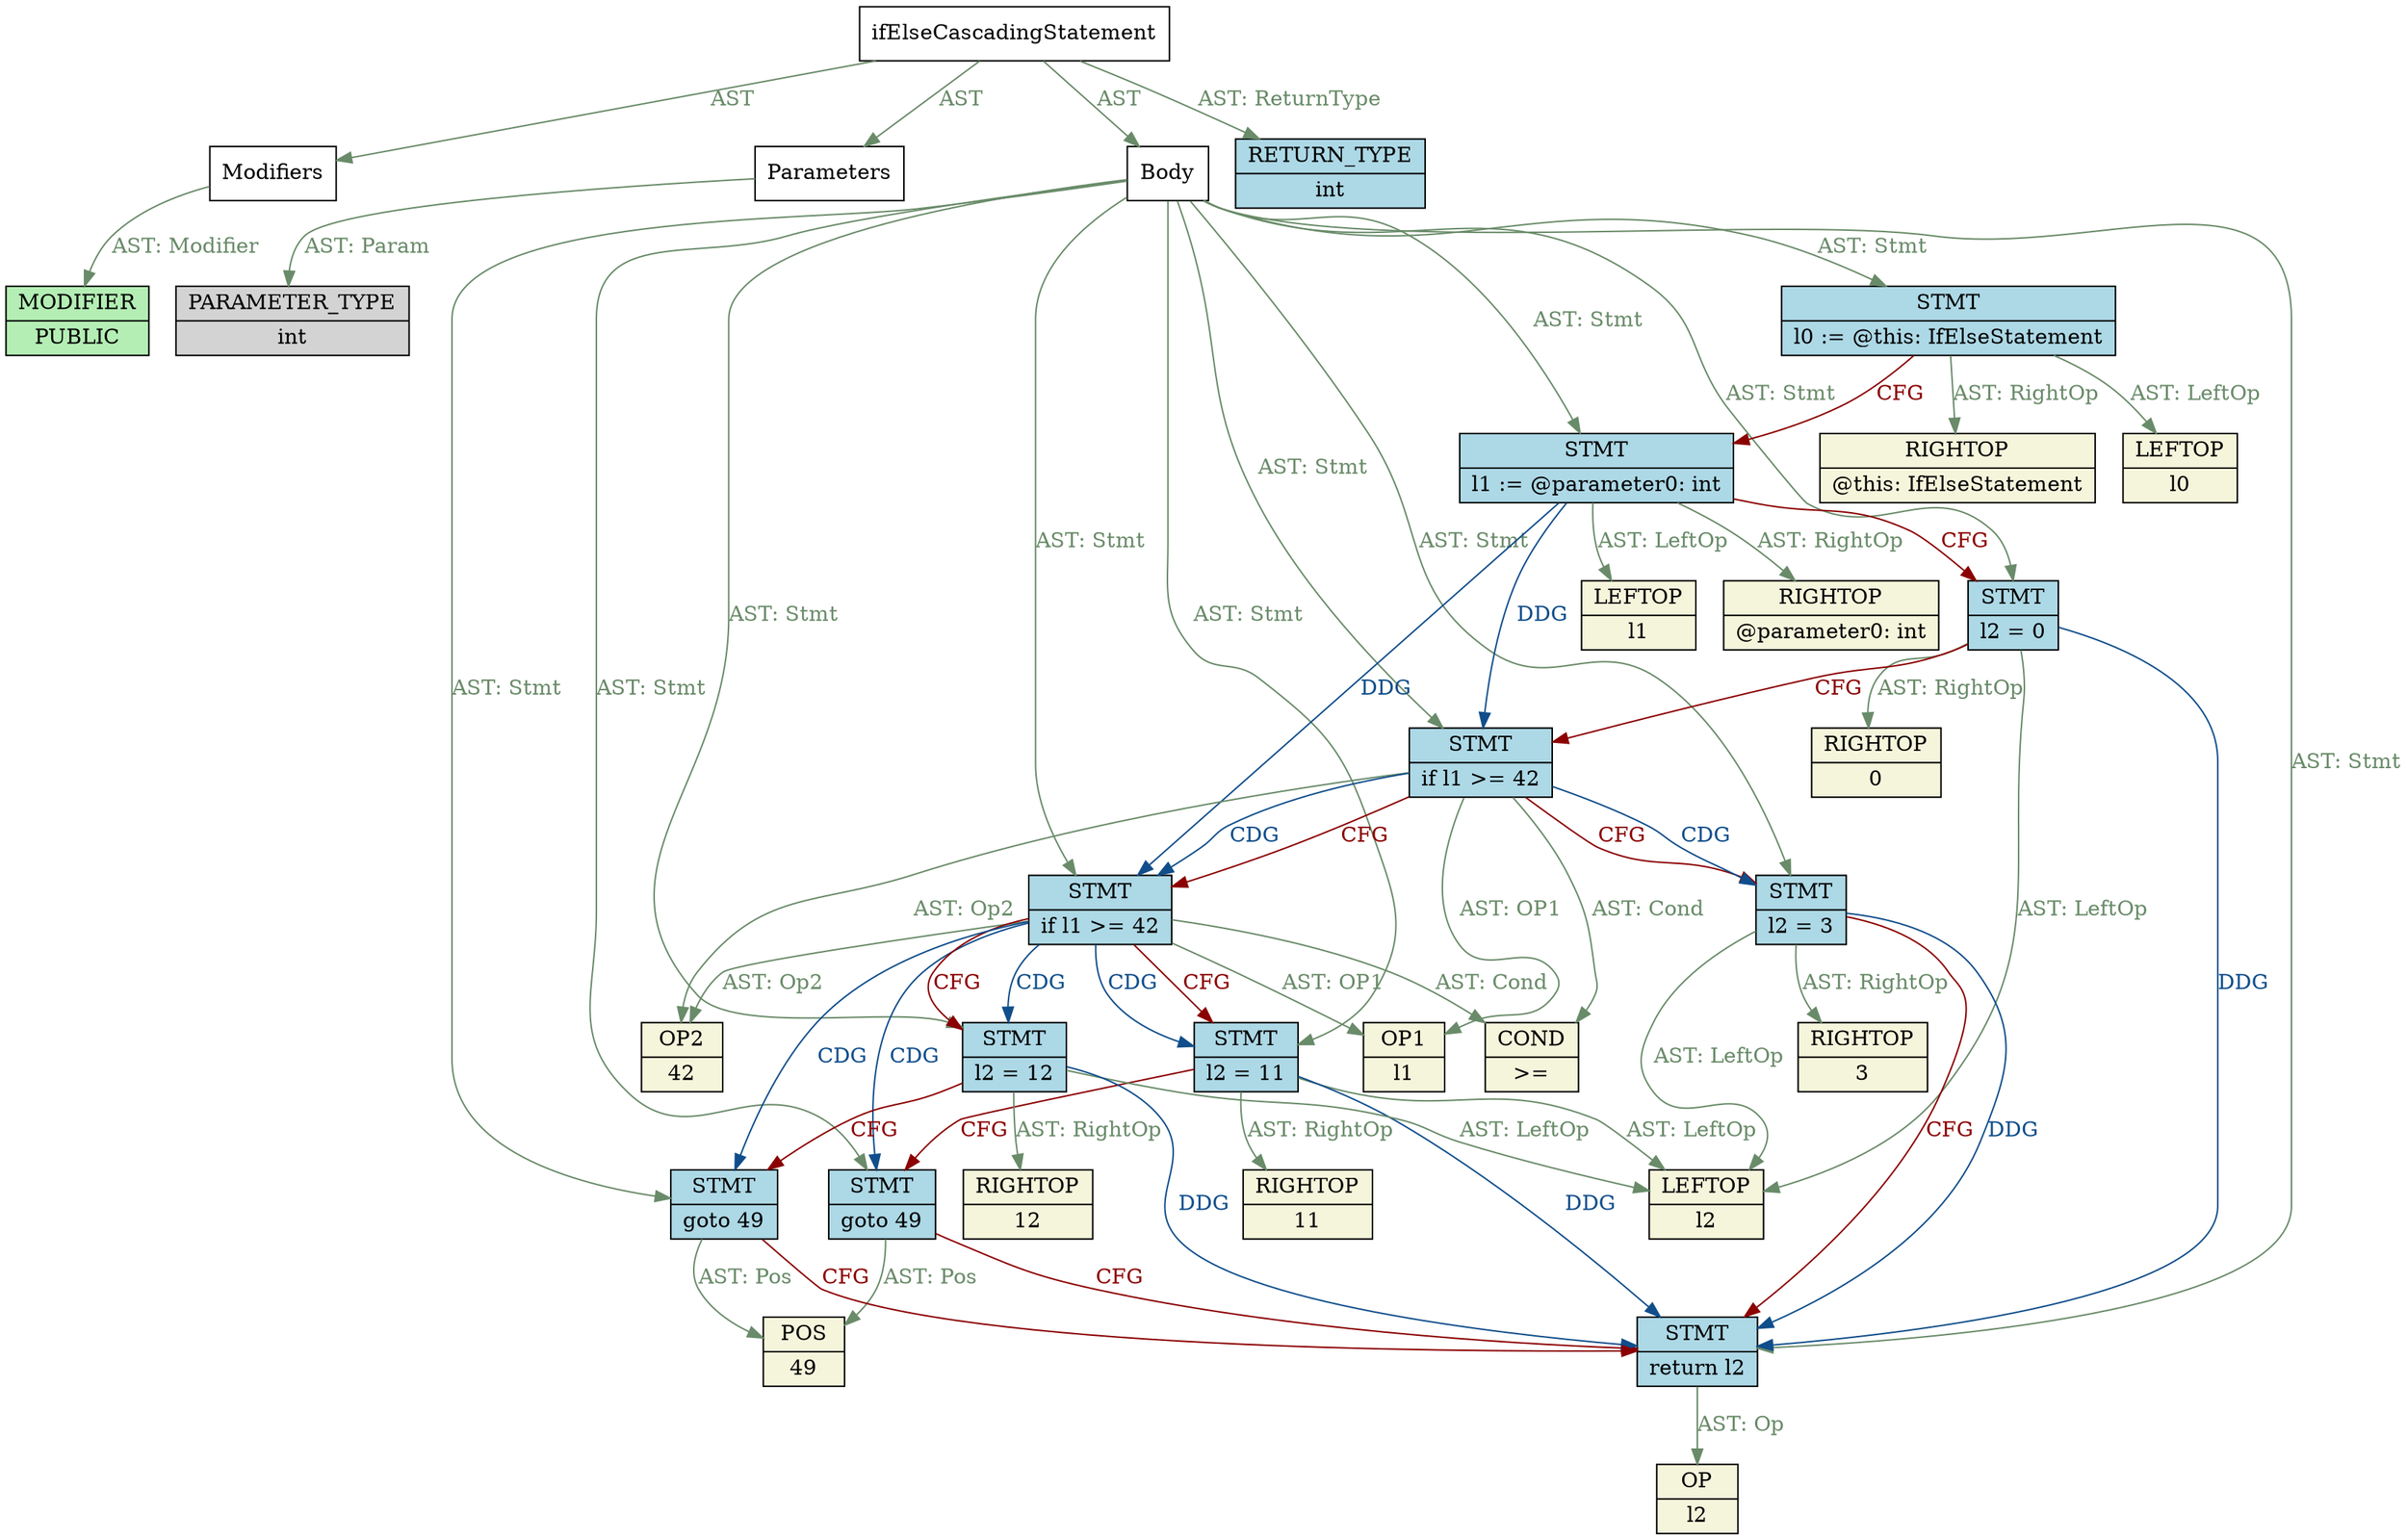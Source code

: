digraph CPG {
	rankdir=TB;
	node [style=filled, shape=record];
	edge [style=filled]	"1655454089" [label=ifElseCascadingStatement, fillcolor="white"];
	"866062017" [label=Modifiers, fillcolor="white"];
	"679255763" [label=Parameters, fillcolor="white"];
	"2034796059" [label=Body, fillcolor="white"];
	"-2059221936" [label="{<f0> MODIFIER | <f1> PUBLIC}", fillcolor="darkseagreen2"];
	"242610529" [label="{<f0> PARAMETER_TYPE | <f1> int}", fillcolor="lightgray"];
	"811675453" [label="{<f0> STMT | <f1> l0 := @this: IfElseStatement}", fillcolor="lightblue"];
	"279699695" [label="{<f0> LEFTOP | <f1> l0}", fillcolor="beige"];
	"443193635" [label="{<f0> RIGHTOP | <f1> @this: IfElseStatement}", fillcolor="beige"];
	"-877706101" [label="{<f0> STMT | <f1> l1 := @parameter0: int}", fillcolor="lightblue"];
	"279699726" [label="{<f0> LEFTOP | <f1> l1}", fillcolor="beige"];
	"-581805002" [label="{<f0> RIGHTOP | <f1> @parameter0: int}", fillcolor="beige"];
	"1416507955" [label="{<f0> STMT | <f1> l2 = 0}", fillcolor="lightblue"];
	"279699757" [label="{<f0> LEFTOP | <f1> l2}", fillcolor="beige"];
	"989450056" [label="{<f0> RIGHTOP | <f1> 0}", fillcolor="beige"];
	"1421434443" [label="{<f0> STMT | <f1> if l1 &gt;= 42}", fillcolor="lightblue"];
	"1278360681" [label="{<f0> OP1 | <f1> l1}", fillcolor="beige"];
	"972044481" [label="{<f0> COND | <f1>  &gt;= }", fillcolor="beige"];
	"931727514" [label="{<f0> OP2 | <f1> 42}", fillcolor="beige"];
	"1696369181" [label="{<f0> STMT | <f1> if l1 &gt;= 42}", fillcolor="lightblue"];
	"728972200" [label="{<f0> STMT | <f1> l2 = 11}", fillcolor="lightblue"];
	"989497176" [label="{<f0> RIGHTOP | <f1> 11}", fillcolor="beige"];
	"-1192526464" [label="{<f0> STMT | <f1> goto 49}", fillcolor="lightblue"];
	"1433719580" [label="{<f0> POS | <f1> 49}", fillcolor="beige"];
	"244503873" [label="{<f0> STMT | <f1> l2 = 12}", fillcolor="lightblue"];
	"989497207" [label="{<f0> RIGHTOP | <f1> 12}", fillcolor="beige"];
	"-1007600721" [label="{<f0> STMT | <f1> goto 49}", fillcolor="lightblue"];
	"-1042034789" [label="{<f0> STMT | <f1> l2 = 3}", fillcolor="lightblue"];
	"989450149" [label="{<f0> RIGHTOP | <f1> 3}", fillcolor="beige"];
	"-1265929327" [label="{<f0> STMT | <f1> return l2}", fillcolor="lightblue"];
	"2012851007" [label="{<f0> OP | <f1> l2}", fillcolor="beige"];
	"34353057" [label="{<f0> RETURN_TYPE | <f1> int}", fillcolor="lightblue"];
	"1655454089" -> "866062017"[label="AST", color="darkseagreen4", fontcolor="darkseagreen4"];
	"1655454089" -> "679255763"[label="AST", color="darkseagreen4", fontcolor="darkseagreen4"];
	"1655454089" -> "2034796059"[label="AST", color="darkseagreen4", fontcolor="darkseagreen4"];
	"866062017" -> "-2059221936"[label="AST: Modifier", color="darkseagreen4", fontcolor="darkseagreen4"];
	"679255763" -> "242610529"[label="AST: Param", color="darkseagreen4", fontcolor="darkseagreen4"];
	"2034796059" -> "811675453"[label="AST: Stmt", color="darkseagreen4", fontcolor="darkseagreen4"];
	"811675453" -> "279699695"[label="AST: LeftOp", color="darkseagreen4", fontcolor="darkseagreen4"];
	"811675453" -> "443193635"[label="AST: RightOp", color="darkseagreen4", fontcolor="darkseagreen4"];
	"2034796059" -> "-877706101"[label="AST: Stmt", color="darkseagreen4", fontcolor="darkseagreen4"];
	"-877706101" -> "279699726"[label="AST: LeftOp", color="darkseagreen4", fontcolor="darkseagreen4"];
	"-877706101" -> "-581805002"[label="AST: RightOp", color="darkseagreen4", fontcolor="darkseagreen4"];
	"2034796059" -> "1416507955"[label="AST: Stmt", color="darkseagreen4", fontcolor="darkseagreen4"];
	"1416507955" -> "279699757"[label="AST: LeftOp", color="darkseagreen4", fontcolor="darkseagreen4"];
	"1416507955" -> "989450056"[label="AST: RightOp", color="darkseagreen4", fontcolor="darkseagreen4"];
	"2034796059" -> "1421434443"[label="AST: Stmt", color="darkseagreen4", fontcolor="darkseagreen4"];
	"1421434443" -> "1278360681"[label="AST: OP1", color="darkseagreen4", fontcolor="darkseagreen4"];
	"1421434443" -> "972044481"[label="AST: Cond", color="darkseagreen4", fontcolor="darkseagreen4"];
	"1421434443" -> "931727514"[label="AST: Op2", color="darkseagreen4", fontcolor="darkseagreen4"];
	"2034796059" -> "1696369181"[label="AST: Stmt", color="darkseagreen4", fontcolor="darkseagreen4"];
	"1696369181" -> "1278360681"[label="AST: OP1", color="darkseagreen4", fontcolor="darkseagreen4"];
	"1696369181" -> "972044481"[label="AST: Cond", color="darkseagreen4", fontcolor="darkseagreen4"];
	"1696369181" -> "931727514"[label="AST: Op2", color="darkseagreen4", fontcolor="darkseagreen4"];
	"2034796059" -> "728972200"[label="AST: Stmt", color="darkseagreen4", fontcolor="darkseagreen4"];
	"728972200" -> "279699757"[label="AST: LeftOp", color="darkseagreen4", fontcolor="darkseagreen4"];
	"728972200" -> "989497176"[label="AST: RightOp", color="darkseagreen4", fontcolor="darkseagreen4"];
	"2034796059" -> "-1192526464"[label="AST: Stmt", color="darkseagreen4", fontcolor="darkseagreen4"];
	"-1192526464" -> "1433719580"[label="AST: Pos", color="darkseagreen4", fontcolor="darkseagreen4"];
	"2034796059" -> "244503873"[label="AST: Stmt", color="darkseagreen4", fontcolor="darkseagreen4"];
	"244503873" -> "279699757"[label="AST: LeftOp", color="darkseagreen4", fontcolor="darkseagreen4"];
	"244503873" -> "989497207"[label="AST: RightOp", color="darkseagreen4", fontcolor="darkseagreen4"];
	"2034796059" -> "-1007600721"[label="AST: Stmt", color="darkseagreen4", fontcolor="darkseagreen4"];
	"-1007600721" -> "1433719580"[label="AST: Pos", color="darkseagreen4", fontcolor="darkseagreen4"];
	"2034796059" -> "-1042034789"[label="AST: Stmt", color="darkseagreen4", fontcolor="darkseagreen4"];
	"-1042034789" -> "279699757"[label="AST: LeftOp", color="darkseagreen4", fontcolor="darkseagreen4"];
	"-1042034789" -> "989450149"[label="AST: RightOp", color="darkseagreen4", fontcolor="darkseagreen4"];
	"2034796059" -> "-1265929327"[label="AST: Stmt", color="darkseagreen4", fontcolor="darkseagreen4"];
	"-1265929327" -> "2012851007"[label="AST: Op", color="darkseagreen4", fontcolor="darkseagreen4"];
	"1655454089" -> "34353057"[label="AST: ReturnType", color="darkseagreen4", fontcolor="darkseagreen4"];
	"811675453" -> "-877706101"[label="CFG", color="darkred", fontcolor="darkred"];
	"-877706101" -> "1416507955"[label="CFG", color="darkred", fontcolor="darkred"];
	"1416507955" -> "1421434443"[label="CFG", color="darkred", fontcolor="darkred"];
	"1421434443" -> "1696369181"[label="CFG", color="darkred", fontcolor="darkred"];
	"1421434443" -> "-1042034789"[label="CFG", color="darkred", fontcolor="darkred"];
	"1696369181" -> "728972200"[label="CFG", color="darkred", fontcolor="darkred"];
	"1696369181" -> "244503873"[label="CFG", color="darkred", fontcolor="darkred"];
	"728972200" -> "-1192526464"[label="CFG", color="darkred", fontcolor="darkred"];
	"-1192526464" -> "-1265929327"[label="CFG", color="darkred", fontcolor="darkred"];
	"244503873" -> "-1007600721"[label="CFG", color="darkred", fontcolor="darkred"];
	"-1007600721" -> "-1265929327"[label="CFG", color="darkred", fontcolor="darkred"];
	"-1042034789" -> "-1265929327"[label="CFG", color="darkred", fontcolor="darkred"];
	"1421434443" -> "1696369181"[label="CDG", color="dodgerblue4", fontcolor="dodgerblue4"];
	"1696369181" -> "728972200"[label="CDG", color="dodgerblue4", fontcolor="dodgerblue4"];
	"1696369181" -> "-1192526464"[label="CDG", color="dodgerblue4", fontcolor="dodgerblue4"];
	"1696369181" -> "244503873"[label="CDG", color="dodgerblue4", fontcolor="dodgerblue4"];
	"1696369181" -> "-1007600721"[label="CDG", color="dodgerblue4", fontcolor="dodgerblue4"];
	"1421434443" -> "-1042034789"[label="CDG", color="dodgerblue4", fontcolor="dodgerblue4"];
	"-877706101" -> "1696369181"[label="DDG", color="dodgerblue4", fontcolor="dodgerblue4"];
	"728972200" -> "-1265929327"[label="DDG", color="dodgerblue4", fontcolor="dodgerblue4"];
	"-1042034789" -> "-1265929327"[label="DDG", color="dodgerblue4", fontcolor="dodgerblue4"];
	"244503873" -> "-1265929327"[label="DDG", color="dodgerblue4", fontcolor="dodgerblue4"];
	"1416507955" -> "-1265929327"[label="DDG", color="dodgerblue4", fontcolor="dodgerblue4"];
	"-877706101" -> "1421434443"[label="DDG", color="dodgerblue4", fontcolor="dodgerblue4"];
}
